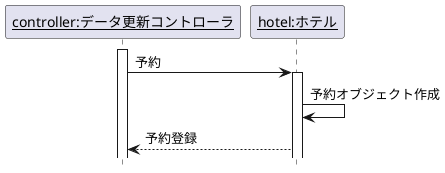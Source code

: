 @startuml データ更新コントローラとホテルと予約
hide footbox
participant "<u>controller:データ更新コントローラ</u>" as control
participant "<u>hotel:ホテル</u>" as hotel
activate control
    control -> hotel:予約
    activate hotel
        hotel -> hotel:予約オブジェクト作成
    control <-- hotel:予約登録
@enduml
